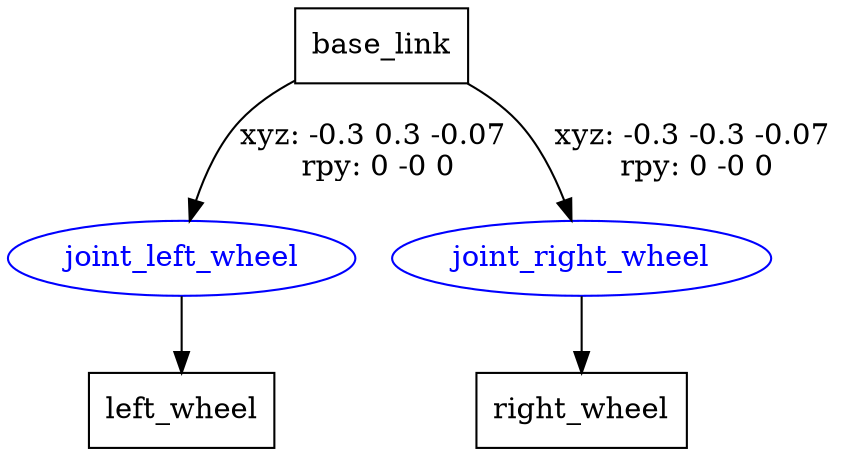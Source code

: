 digraph G {
node [shape=box];
"base_link" [label="base_link"];
"left_wheel" [label="left_wheel"];
"right_wheel" [label="right_wheel"];
node [shape=ellipse, color=blue, fontcolor=blue];
"base_link" -> "joint_left_wheel" [label="xyz: -0.3 0.3 -0.07 \nrpy: 0 -0 0"]
"joint_left_wheel" -> "left_wheel"
"base_link" -> "joint_right_wheel" [label="xyz: -0.3 -0.3 -0.07 \nrpy: 0 -0 0"]
"joint_right_wheel" -> "right_wheel"
}
